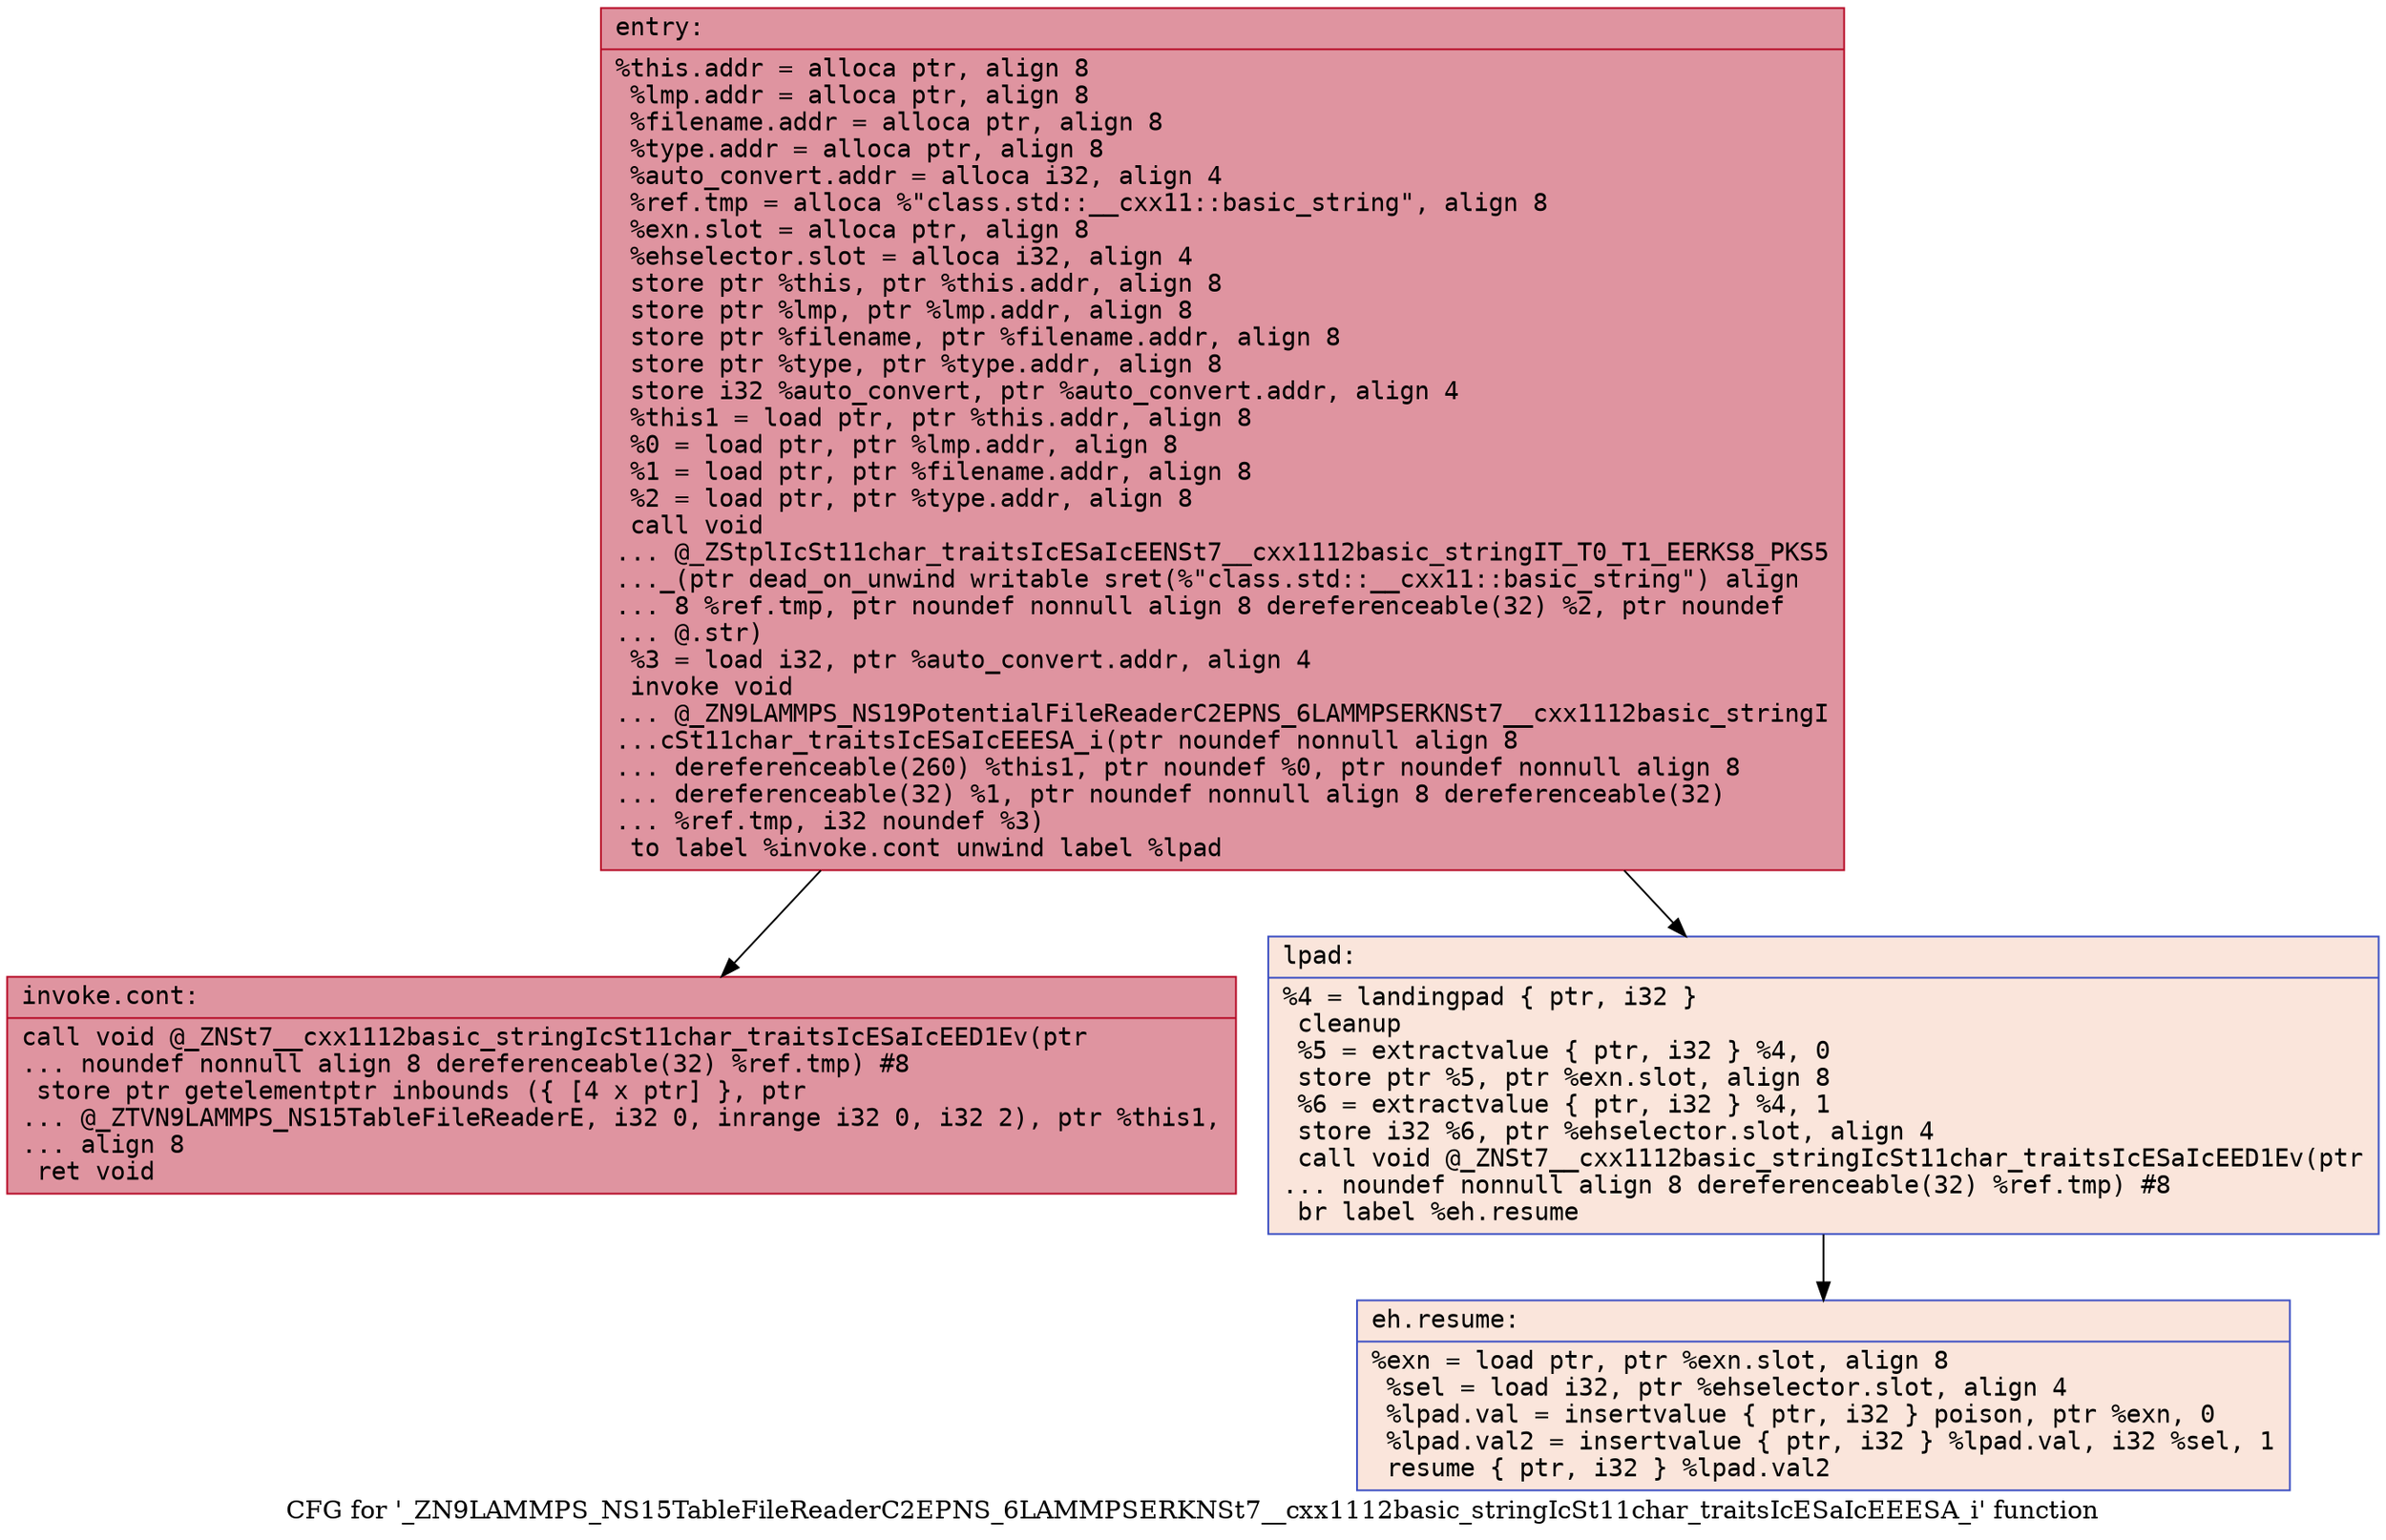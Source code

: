 digraph "CFG for '_ZN9LAMMPS_NS15TableFileReaderC2EPNS_6LAMMPSERKNSt7__cxx1112basic_stringIcSt11char_traitsIcESaIcEEESA_i' function" {
	label="CFG for '_ZN9LAMMPS_NS15TableFileReaderC2EPNS_6LAMMPSERKNSt7__cxx1112basic_stringIcSt11char_traitsIcESaIcEEESA_i' function";

	Node0x5601b842fdd0 [shape=record,color="#b70d28ff", style=filled, fillcolor="#b70d2870" fontname="Courier",label="{entry:\l|  %this.addr = alloca ptr, align 8\l  %lmp.addr = alloca ptr, align 8\l  %filename.addr = alloca ptr, align 8\l  %type.addr = alloca ptr, align 8\l  %auto_convert.addr = alloca i32, align 4\l  %ref.tmp = alloca %\"class.std::__cxx11::basic_string\", align 8\l  %exn.slot = alloca ptr, align 8\l  %ehselector.slot = alloca i32, align 4\l  store ptr %this, ptr %this.addr, align 8\l  store ptr %lmp, ptr %lmp.addr, align 8\l  store ptr %filename, ptr %filename.addr, align 8\l  store ptr %type, ptr %type.addr, align 8\l  store i32 %auto_convert, ptr %auto_convert.addr, align 4\l  %this1 = load ptr, ptr %this.addr, align 8\l  %0 = load ptr, ptr %lmp.addr, align 8\l  %1 = load ptr, ptr %filename.addr, align 8\l  %2 = load ptr, ptr %type.addr, align 8\l  call void\l... @_ZStplIcSt11char_traitsIcESaIcEENSt7__cxx1112basic_stringIT_T0_T1_EERKS8_PKS5\l..._(ptr dead_on_unwind writable sret(%\"class.std::__cxx11::basic_string\") align\l... 8 %ref.tmp, ptr noundef nonnull align 8 dereferenceable(32) %2, ptr noundef\l... @.str)\l  %3 = load i32, ptr %auto_convert.addr, align 4\l  invoke void\l... @_ZN9LAMMPS_NS19PotentialFileReaderC2EPNS_6LAMMPSERKNSt7__cxx1112basic_stringI\l...cSt11char_traitsIcESaIcEEESA_i(ptr noundef nonnull align 8\l... dereferenceable(260) %this1, ptr noundef %0, ptr noundef nonnull align 8\l... dereferenceable(32) %1, ptr noundef nonnull align 8 dereferenceable(32)\l... %ref.tmp, i32 noundef %3)\l          to label %invoke.cont unwind label %lpad\l}"];
	Node0x5601b842fdd0 -> Node0x5601b8431950[tooltip="entry -> invoke.cont\nProbability 100.00%" ];
	Node0x5601b842fdd0 -> Node0x5601b84319a0[tooltip="entry -> lpad\nProbability 0.00%" ];
	Node0x5601b8431950 [shape=record,color="#b70d28ff", style=filled, fillcolor="#b70d2870" fontname="Courier",label="{invoke.cont:\l|  call void @_ZNSt7__cxx1112basic_stringIcSt11char_traitsIcESaIcEED1Ev(ptr\l... noundef nonnull align 8 dereferenceable(32) %ref.tmp) #8\l  store ptr getelementptr inbounds (\{ [4 x ptr] \}, ptr\l... @_ZTVN9LAMMPS_NS15TableFileReaderE, i32 0, inrange i32 0, i32 2), ptr %this1,\l... align 8\l  ret void\l}"];
	Node0x5601b84319a0 [shape=record,color="#3d50c3ff", style=filled, fillcolor="#f4c5ad70" fontname="Courier",label="{lpad:\l|  %4 = landingpad \{ ptr, i32 \}\l          cleanup\l  %5 = extractvalue \{ ptr, i32 \} %4, 0\l  store ptr %5, ptr %exn.slot, align 8\l  %6 = extractvalue \{ ptr, i32 \} %4, 1\l  store i32 %6, ptr %ehselector.slot, align 4\l  call void @_ZNSt7__cxx1112basic_stringIcSt11char_traitsIcESaIcEED1Ev(ptr\l... noundef nonnull align 8 dereferenceable(32) %ref.tmp) #8\l  br label %eh.resume\l}"];
	Node0x5601b84319a0 -> Node0x5601b8432700[tooltip="lpad -> eh.resume\nProbability 100.00%" ];
	Node0x5601b8432700 [shape=record,color="#3d50c3ff", style=filled, fillcolor="#f4c5ad70" fontname="Courier",label="{eh.resume:\l|  %exn = load ptr, ptr %exn.slot, align 8\l  %sel = load i32, ptr %ehselector.slot, align 4\l  %lpad.val = insertvalue \{ ptr, i32 \} poison, ptr %exn, 0\l  %lpad.val2 = insertvalue \{ ptr, i32 \} %lpad.val, i32 %sel, 1\l  resume \{ ptr, i32 \} %lpad.val2\l}"];
}
